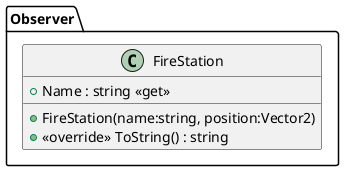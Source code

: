 @startuml

package Observer{
class FireStation {
    + Name : string <<get>>
    + FireStation(name:string, position:Vector2)
    + <<override>> ToString() : string
}
}
@enduml
